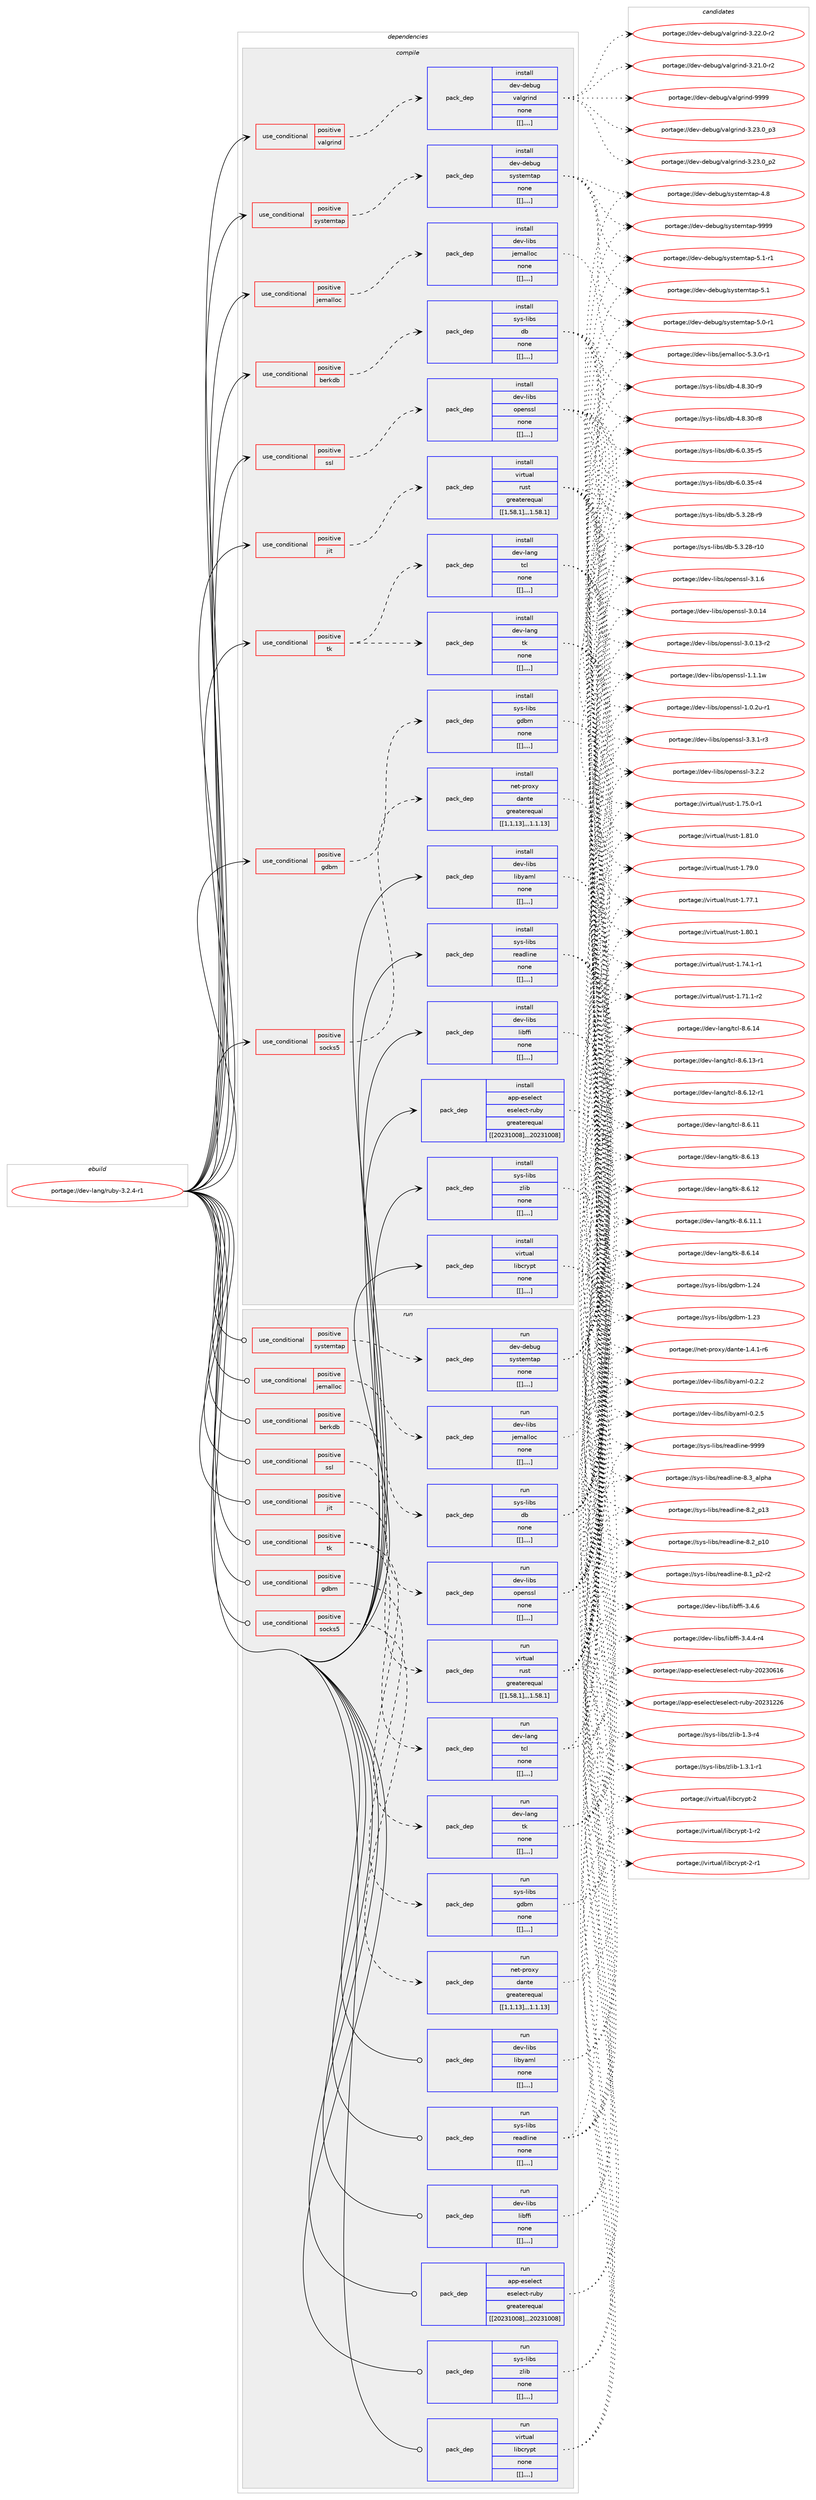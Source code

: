 digraph prolog {

# *************
# Graph options
# *************

newrank=true;
concentrate=true;
compound=true;
graph [rankdir=LR,fontname=Helvetica,fontsize=10,ranksep=1.5];#, ranksep=2.5, nodesep=0.2];
edge  [arrowhead=vee];
node  [fontname=Helvetica,fontsize=10];

# **********
# The ebuild
# **********

subgraph cluster_leftcol {
color=gray;
label=<<i>ebuild</i>>;
id [label="portage://dev-lang/ruby-3.2.4-r1", color=red, width=4, href="../dev-lang/ruby-3.2.4-r1.svg"];
}

# ****************
# The dependencies
# ****************

subgraph cluster_midcol {
color=gray;
label=<<i>dependencies</i>>;
subgraph cluster_compile {
fillcolor="#eeeeee";
style=filled;
label=<<i>compile</i>>;
subgraph cond24783 {
dependency103855 [label=<<TABLE BORDER="0" CELLBORDER="1" CELLSPACING="0" CELLPADDING="4"><TR><TD ROWSPAN="3" CELLPADDING="10">use_conditional</TD></TR><TR><TD>positive</TD></TR><TR><TD>berkdb</TD></TR></TABLE>>, shape=none, color=red];
subgraph pack77988 {
dependency103856 [label=<<TABLE BORDER="0" CELLBORDER="1" CELLSPACING="0" CELLPADDING="4" WIDTH="220"><TR><TD ROWSPAN="6" CELLPADDING="30">pack_dep</TD></TR><TR><TD WIDTH="110">install</TD></TR><TR><TD>sys-libs</TD></TR><TR><TD>db</TD></TR><TR><TD>none</TD></TR><TR><TD>[[],,,,]</TD></TR></TABLE>>, shape=none, color=blue];
}
dependency103855:e -> dependency103856:w [weight=20,style="dashed",arrowhead="vee"];
}
id:e -> dependency103855:w [weight=20,style="solid",arrowhead="vee"];
subgraph cond24784 {
dependency103857 [label=<<TABLE BORDER="0" CELLBORDER="1" CELLSPACING="0" CELLPADDING="4"><TR><TD ROWSPAN="3" CELLPADDING="10">use_conditional</TD></TR><TR><TD>positive</TD></TR><TR><TD>gdbm</TD></TR></TABLE>>, shape=none, color=red];
subgraph pack77989 {
dependency103858 [label=<<TABLE BORDER="0" CELLBORDER="1" CELLSPACING="0" CELLPADDING="4" WIDTH="220"><TR><TD ROWSPAN="6" CELLPADDING="30">pack_dep</TD></TR><TR><TD WIDTH="110">install</TD></TR><TR><TD>sys-libs</TD></TR><TR><TD>gdbm</TD></TR><TR><TD>none</TD></TR><TR><TD>[[],,,,]</TD></TR></TABLE>>, shape=none, color=blue];
}
dependency103857:e -> dependency103858:w [weight=20,style="dashed",arrowhead="vee"];
}
id:e -> dependency103857:w [weight=20,style="solid",arrowhead="vee"];
subgraph cond24785 {
dependency103859 [label=<<TABLE BORDER="0" CELLBORDER="1" CELLSPACING="0" CELLPADDING="4"><TR><TD ROWSPAN="3" CELLPADDING="10">use_conditional</TD></TR><TR><TD>positive</TD></TR><TR><TD>jemalloc</TD></TR></TABLE>>, shape=none, color=red];
subgraph pack77990 {
dependency103860 [label=<<TABLE BORDER="0" CELLBORDER="1" CELLSPACING="0" CELLPADDING="4" WIDTH="220"><TR><TD ROWSPAN="6" CELLPADDING="30">pack_dep</TD></TR><TR><TD WIDTH="110">install</TD></TR><TR><TD>dev-libs</TD></TR><TR><TD>jemalloc</TD></TR><TR><TD>none</TD></TR><TR><TD>[[],,,,]</TD></TR></TABLE>>, shape=none, color=blue];
}
dependency103859:e -> dependency103860:w [weight=20,style="dashed",arrowhead="vee"];
}
id:e -> dependency103859:w [weight=20,style="solid",arrowhead="vee"];
subgraph cond24786 {
dependency103861 [label=<<TABLE BORDER="0" CELLBORDER="1" CELLSPACING="0" CELLPADDING="4"><TR><TD ROWSPAN="3" CELLPADDING="10">use_conditional</TD></TR><TR><TD>positive</TD></TR><TR><TD>jit</TD></TR></TABLE>>, shape=none, color=red];
subgraph pack77991 {
dependency103862 [label=<<TABLE BORDER="0" CELLBORDER="1" CELLSPACING="0" CELLPADDING="4" WIDTH="220"><TR><TD ROWSPAN="6" CELLPADDING="30">pack_dep</TD></TR><TR><TD WIDTH="110">install</TD></TR><TR><TD>virtual</TD></TR><TR><TD>rust</TD></TR><TR><TD>greaterequal</TD></TR><TR><TD>[[1,58,1],,,1.58.1]</TD></TR></TABLE>>, shape=none, color=blue];
}
dependency103861:e -> dependency103862:w [weight=20,style="dashed",arrowhead="vee"];
}
id:e -> dependency103861:w [weight=20,style="solid",arrowhead="vee"];
subgraph cond24787 {
dependency103863 [label=<<TABLE BORDER="0" CELLBORDER="1" CELLSPACING="0" CELLPADDING="4"><TR><TD ROWSPAN="3" CELLPADDING="10">use_conditional</TD></TR><TR><TD>positive</TD></TR><TR><TD>socks5</TD></TR></TABLE>>, shape=none, color=red];
subgraph pack77992 {
dependency103864 [label=<<TABLE BORDER="0" CELLBORDER="1" CELLSPACING="0" CELLPADDING="4" WIDTH="220"><TR><TD ROWSPAN="6" CELLPADDING="30">pack_dep</TD></TR><TR><TD WIDTH="110">install</TD></TR><TR><TD>net-proxy</TD></TR><TR><TD>dante</TD></TR><TR><TD>greaterequal</TD></TR><TR><TD>[[1,1,13],,,1.1.13]</TD></TR></TABLE>>, shape=none, color=blue];
}
dependency103863:e -> dependency103864:w [weight=20,style="dashed",arrowhead="vee"];
}
id:e -> dependency103863:w [weight=20,style="solid",arrowhead="vee"];
subgraph cond24788 {
dependency103865 [label=<<TABLE BORDER="0" CELLBORDER="1" CELLSPACING="0" CELLPADDING="4"><TR><TD ROWSPAN="3" CELLPADDING="10">use_conditional</TD></TR><TR><TD>positive</TD></TR><TR><TD>ssl</TD></TR></TABLE>>, shape=none, color=red];
subgraph pack77993 {
dependency103866 [label=<<TABLE BORDER="0" CELLBORDER="1" CELLSPACING="0" CELLPADDING="4" WIDTH="220"><TR><TD ROWSPAN="6" CELLPADDING="30">pack_dep</TD></TR><TR><TD WIDTH="110">install</TD></TR><TR><TD>dev-libs</TD></TR><TR><TD>openssl</TD></TR><TR><TD>none</TD></TR><TR><TD>[[],,,,]</TD></TR></TABLE>>, shape=none, color=blue];
}
dependency103865:e -> dependency103866:w [weight=20,style="dashed",arrowhead="vee"];
}
id:e -> dependency103865:w [weight=20,style="solid",arrowhead="vee"];
subgraph cond24789 {
dependency103867 [label=<<TABLE BORDER="0" CELLBORDER="1" CELLSPACING="0" CELLPADDING="4"><TR><TD ROWSPAN="3" CELLPADDING="10">use_conditional</TD></TR><TR><TD>positive</TD></TR><TR><TD>systemtap</TD></TR></TABLE>>, shape=none, color=red];
subgraph pack77994 {
dependency103868 [label=<<TABLE BORDER="0" CELLBORDER="1" CELLSPACING="0" CELLPADDING="4" WIDTH="220"><TR><TD ROWSPAN="6" CELLPADDING="30">pack_dep</TD></TR><TR><TD WIDTH="110">install</TD></TR><TR><TD>dev-debug</TD></TR><TR><TD>systemtap</TD></TR><TR><TD>none</TD></TR><TR><TD>[[],,,,]</TD></TR></TABLE>>, shape=none, color=blue];
}
dependency103867:e -> dependency103868:w [weight=20,style="dashed",arrowhead="vee"];
}
id:e -> dependency103867:w [weight=20,style="solid",arrowhead="vee"];
subgraph cond24790 {
dependency103869 [label=<<TABLE BORDER="0" CELLBORDER="1" CELLSPACING="0" CELLPADDING="4"><TR><TD ROWSPAN="3" CELLPADDING="10">use_conditional</TD></TR><TR><TD>positive</TD></TR><TR><TD>tk</TD></TR></TABLE>>, shape=none, color=red];
subgraph pack77995 {
dependency103870 [label=<<TABLE BORDER="0" CELLBORDER="1" CELLSPACING="0" CELLPADDING="4" WIDTH="220"><TR><TD ROWSPAN="6" CELLPADDING="30">pack_dep</TD></TR><TR><TD WIDTH="110">install</TD></TR><TR><TD>dev-lang</TD></TR><TR><TD>tcl</TD></TR><TR><TD>none</TD></TR><TR><TD>[[],,,,]</TD></TR></TABLE>>, shape=none, color=blue];
}
dependency103869:e -> dependency103870:w [weight=20,style="dashed",arrowhead="vee"];
subgraph pack77996 {
dependency103871 [label=<<TABLE BORDER="0" CELLBORDER="1" CELLSPACING="0" CELLPADDING="4" WIDTH="220"><TR><TD ROWSPAN="6" CELLPADDING="30">pack_dep</TD></TR><TR><TD WIDTH="110">install</TD></TR><TR><TD>dev-lang</TD></TR><TR><TD>tk</TD></TR><TR><TD>none</TD></TR><TR><TD>[[],,,,]</TD></TR></TABLE>>, shape=none, color=blue];
}
dependency103869:e -> dependency103871:w [weight=20,style="dashed",arrowhead="vee"];
}
id:e -> dependency103869:w [weight=20,style="solid",arrowhead="vee"];
subgraph cond24791 {
dependency103872 [label=<<TABLE BORDER="0" CELLBORDER="1" CELLSPACING="0" CELLPADDING="4"><TR><TD ROWSPAN="3" CELLPADDING="10">use_conditional</TD></TR><TR><TD>positive</TD></TR><TR><TD>valgrind</TD></TR></TABLE>>, shape=none, color=red];
subgraph pack77997 {
dependency103873 [label=<<TABLE BORDER="0" CELLBORDER="1" CELLSPACING="0" CELLPADDING="4" WIDTH="220"><TR><TD ROWSPAN="6" CELLPADDING="30">pack_dep</TD></TR><TR><TD WIDTH="110">install</TD></TR><TR><TD>dev-debug</TD></TR><TR><TD>valgrind</TD></TR><TR><TD>none</TD></TR><TR><TD>[[],,,,]</TD></TR></TABLE>>, shape=none, color=blue];
}
dependency103872:e -> dependency103873:w [weight=20,style="dashed",arrowhead="vee"];
}
id:e -> dependency103872:w [weight=20,style="solid",arrowhead="vee"];
subgraph pack77998 {
dependency103874 [label=<<TABLE BORDER="0" CELLBORDER="1" CELLSPACING="0" CELLPADDING="4" WIDTH="220"><TR><TD ROWSPAN="6" CELLPADDING="30">pack_dep</TD></TR><TR><TD WIDTH="110">install</TD></TR><TR><TD>app-eselect</TD></TR><TR><TD>eselect-ruby</TD></TR><TR><TD>greaterequal</TD></TR><TR><TD>[[20231008],,,20231008]</TD></TR></TABLE>>, shape=none, color=blue];
}
id:e -> dependency103874:w [weight=20,style="solid",arrowhead="vee"];
subgraph pack77999 {
dependency103875 [label=<<TABLE BORDER="0" CELLBORDER="1" CELLSPACING="0" CELLPADDING="4" WIDTH="220"><TR><TD ROWSPAN="6" CELLPADDING="30">pack_dep</TD></TR><TR><TD WIDTH="110">install</TD></TR><TR><TD>dev-libs</TD></TR><TR><TD>libffi</TD></TR><TR><TD>none</TD></TR><TR><TD>[[],,,,]</TD></TR></TABLE>>, shape=none, color=blue];
}
id:e -> dependency103875:w [weight=20,style="solid",arrowhead="vee"];
subgraph pack78000 {
dependency103876 [label=<<TABLE BORDER="0" CELLBORDER="1" CELLSPACING="0" CELLPADDING="4" WIDTH="220"><TR><TD ROWSPAN="6" CELLPADDING="30">pack_dep</TD></TR><TR><TD WIDTH="110">install</TD></TR><TR><TD>dev-libs</TD></TR><TR><TD>libyaml</TD></TR><TR><TD>none</TD></TR><TR><TD>[[],,,,]</TD></TR></TABLE>>, shape=none, color=blue];
}
id:e -> dependency103876:w [weight=20,style="solid",arrowhead="vee"];
subgraph pack78001 {
dependency103877 [label=<<TABLE BORDER="0" CELLBORDER="1" CELLSPACING="0" CELLPADDING="4" WIDTH="220"><TR><TD ROWSPAN="6" CELLPADDING="30">pack_dep</TD></TR><TR><TD WIDTH="110">install</TD></TR><TR><TD>sys-libs</TD></TR><TR><TD>readline</TD></TR><TR><TD>none</TD></TR><TR><TD>[[],,,,]</TD></TR></TABLE>>, shape=none, color=blue];
}
id:e -> dependency103877:w [weight=20,style="solid",arrowhead="vee"];
subgraph pack78002 {
dependency103878 [label=<<TABLE BORDER="0" CELLBORDER="1" CELLSPACING="0" CELLPADDING="4" WIDTH="220"><TR><TD ROWSPAN="6" CELLPADDING="30">pack_dep</TD></TR><TR><TD WIDTH="110">install</TD></TR><TR><TD>sys-libs</TD></TR><TR><TD>zlib</TD></TR><TR><TD>none</TD></TR><TR><TD>[[],,,,]</TD></TR></TABLE>>, shape=none, color=blue];
}
id:e -> dependency103878:w [weight=20,style="solid",arrowhead="vee"];
subgraph pack78003 {
dependency103879 [label=<<TABLE BORDER="0" CELLBORDER="1" CELLSPACING="0" CELLPADDING="4" WIDTH="220"><TR><TD ROWSPAN="6" CELLPADDING="30">pack_dep</TD></TR><TR><TD WIDTH="110">install</TD></TR><TR><TD>virtual</TD></TR><TR><TD>libcrypt</TD></TR><TR><TD>none</TD></TR><TR><TD>[[],,,,]</TD></TR></TABLE>>, shape=none, color=blue];
}
id:e -> dependency103879:w [weight=20,style="solid",arrowhead="vee"];
}
subgraph cluster_compileandrun {
fillcolor="#eeeeee";
style=filled;
label=<<i>compile and run</i>>;
}
subgraph cluster_run {
fillcolor="#eeeeee";
style=filled;
label=<<i>run</i>>;
subgraph cond24792 {
dependency103880 [label=<<TABLE BORDER="0" CELLBORDER="1" CELLSPACING="0" CELLPADDING="4"><TR><TD ROWSPAN="3" CELLPADDING="10">use_conditional</TD></TR><TR><TD>positive</TD></TR><TR><TD>berkdb</TD></TR></TABLE>>, shape=none, color=red];
subgraph pack78004 {
dependency103881 [label=<<TABLE BORDER="0" CELLBORDER="1" CELLSPACING="0" CELLPADDING="4" WIDTH="220"><TR><TD ROWSPAN="6" CELLPADDING="30">pack_dep</TD></TR><TR><TD WIDTH="110">run</TD></TR><TR><TD>sys-libs</TD></TR><TR><TD>db</TD></TR><TR><TD>none</TD></TR><TR><TD>[[],,,,]</TD></TR></TABLE>>, shape=none, color=blue];
}
dependency103880:e -> dependency103881:w [weight=20,style="dashed",arrowhead="vee"];
}
id:e -> dependency103880:w [weight=20,style="solid",arrowhead="odot"];
subgraph cond24793 {
dependency103882 [label=<<TABLE BORDER="0" CELLBORDER="1" CELLSPACING="0" CELLPADDING="4"><TR><TD ROWSPAN="3" CELLPADDING="10">use_conditional</TD></TR><TR><TD>positive</TD></TR><TR><TD>gdbm</TD></TR></TABLE>>, shape=none, color=red];
subgraph pack78005 {
dependency103883 [label=<<TABLE BORDER="0" CELLBORDER="1" CELLSPACING="0" CELLPADDING="4" WIDTH="220"><TR><TD ROWSPAN="6" CELLPADDING="30">pack_dep</TD></TR><TR><TD WIDTH="110">run</TD></TR><TR><TD>sys-libs</TD></TR><TR><TD>gdbm</TD></TR><TR><TD>none</TD></TR><TR><TD>[[],,,,]</TD></TR></TABLE>>, shape=none, color=blue];
}
dependency103882:e -> dependency103883:w [weight=20,style="dashed",arrowhead="vee"];
}
id:e -> dependency103882:w [weight=20,style="solid",arrowhead="odot"];
subgraph cond24794 {
dependency103884 [label=<<TABLE BORDER="0" CELLBORDER="1" CELLSPACING="0" CELLPADDING="4"><TR><TD ROWSPAN="3" CELLPADDING="10">use_conditional</TD></TR><TR><TD>positive</TD></TR><TR><TD>jemalloc</TD></TR></TABLE>>, shape=none, color=red];
subgraph pack78006 {
dependency103885 [label=<<TABLE BORDER="0" CELLBORDER="1" CELLSPACING="0" CELLPADDING="4" WIDTH="220"><TR><TD ROWSPAN="6" CELLPADDING="30">pack_dep</TD></TR><TR><TD WIDTH="110">run</TD></TR><TR><TD>dev-libs</TD></TR><TR><TD>jemalloc</TD></TR><TR><TD>none</TD></TR><TR><TD>[[],,,,]</TD></TR></TABLE>>, shape=none, color=blue];
}
dependency103884:e -> dependency103885:w [weight=20,style="dashed",arrowhead="vee"];
}
id:e -> dependency103884:w [weight=20,style="solid",arrowhead="odot"];
subgraph cond24795 {
dependency103886 [label=<<TABLE BORDER="0" CELLBORDER="1" CELLSPACING="0" CELLPADDING="4"><TR><TD ROWSPAN="3" CELLPADDING="10">use_conditional</TD></TR><TR><TD>positive</TD></TR><TR><TD>jit</TD></TR></TABLE>>, shape=none, color=red];
subgraph pack78007 {
dependency103887 [label=<<TABLE BORDER="0" CELLBORDER="1" CELLSPACING="0" CELLPADDING="4" WIDTH="220"><TR><TD ROWSPAN="6" CELLPADDING="30">pack_dep</TD></TR><TR><TD WIDTH="110">run</TD></TR><TR><TD>virtual</TD></TR><TR><TD>rust</TD></TR><TR><TD>greaterequal</TD></TR><TR><TD>[[1,58,1],,,1.58.1]</TD></TR></TABLE>>, shape=none, color=blue];
}
dependency103886:e -> dependency103887:w [weight=20,style="dashed",arrowhead="vee"];
}
id:e -> dependency103886:w [weight=20,style="solid",arrowhead="odot"];
subgraph cond24796 {
dependency103888 [label=<<TABLE BORDER="0" CELLBORDER="1" CELLSPACING="0" CELLPADDING="4"><TR><TD ROWSPAN="3" CELLPADDING="10">use_conditional</TD></TR><TR><TD>positive</TD></TR><TR><TD>socks5</TD></TR></TABLE>>, shape=none, color=red];
subgraph pack78008 {
dependency103889 [label=<<TABLE BORDER="0" CELLBORDER="1" CELLSPACING="0" CELLPADDING="4" WIDTH="220"><TR><TD ROWSPAN="6" CELLPADDING="30">pack_dep</TD></TR><TR><TD WIDTH="110">run</TD></TR><TR><TD>net-proxy</TD></TR><TR><TD>dante</TD></TR><TR><TD>greaterequal</TD></TR><TR><TD>[[1,1,13],,,1.1.13]</TD></TR></TABLE>>, shape=none, color=blue];
}
dependency103888:e -> dependency103889:w [weight=20,style="dashed",arrowhead="vee"];
}
id:e -> dependency103888:w [weight=20,style="solid",arrowhead="odot"];
subgraph cond24797 {
dependency103890 [label=<<TABLE BORDER="0" CELLBORDER="1" CELLSPACING="0" CELLPADDING="4"><TR><TD ROWSPAN="3" CELLPADDING="10">use_conditional</TD></TR><TR><TD>positive</TD></TR><TR><TD>ssl</TD></TR></TABLE>>, shape=none, color=red];
subgraph pack78009 {
dependency103891 [label=<<TABLE BORDER="0" CELLBORDER="1" CELLSPACING="0" CELLPADDING="4" WIDTH="220"><TR><TD ROWSPAN="6" CELLPADDING="30">pack_dep</TD></TR><TR><TD WIDTH="110">run</TD></TR><TR><TD>dev-libs</TD></TR><TR><TD>openssl</TD></TR><TR><TD>none</TD></TR><TR><TD>[[],,,,]</TD></TR></TABLE>>, shape=none, color=blue];
}
dependency103890:e -> dependency103891:w [weight=20,style="dashed",arrowhead="vee"];
}
id:e -> dependency103890:w [weight=20,style="solid",arrowhead="odot"];
subgraph cond24798 {
dependency103892 [label=<<TABLE BORDER="0" CELLBORDER="1" CELLSPACING="0" CELLPADDING="4"><TR><TD ROWSPAN="3" CELLPADDING="10">use_conditional</TD></TR><TR><TD>positive</TD></TR><TR><TD>systemtap</TD></TR></TABLE>>, shape=none, color=red];
subgraph pack78010 {
dependency103893 [label=<<TABLE BORDER="0" CELLBORDER="1" CELLSPACING="0" CELLPADDING="4" WIDTH="220"><TR><TD ROWSPAN="6" CELLPADDING="30">pack_dep</TD></TR><TR><TD WIDTH="110">run</TD></TR><TR><TD>dev-debug</TD></TR><TR><TD>systemtap</TD></TR><TR><TD>none</TD></TR><TR><TD>[[],,,,]</TD></TR></TABLE>>, shape=none, color=blue];
}
dependency103892:e -> dependency103893:w [weight=20,style="dashed",arrowhead="vee"];
}
id:e -> dependency103892:w [weight=20,style="solid",arrowhead="odot"];
subgraph cond24799 {
dependency103894 [label=<<TABLE BORDER="0" CELLBORDER="1" CELLSPACING="0" CELLPADDING="4"><TR><TD ROWSPAN="3" CELLPADDING="10">use_conditional</TD></TR><TR><TD>positive</TD></TR><TR><TD>tk</TD></TR></TABLE>>, shape=none, color=red];
subgraph pack78011 {
dependency103895 [label=<<TABLE BORDER="0" CELLBORDER="1" CELLSPACING="0" CELLPADDING="4" WIDTH="220"><TR><TD ROWSPAN="6" CELLPADDING="30">pack_dep</TD></TR><TR><TD WIDTH="110">run</TD></TR><TR><TD>dev-lang</TD></TR><TR><TD>tcl</TD></TR><TR><TD>none</TD></TR><TR><TD>[[],,,,]</TD></TR></TABLE>>, shape=none, color=blue];
}
dependency103894:e -> dependency103895:w [weight=20,style="dashed",arrowhead="vee"];
subgraph pack78012 {
dependency103896 [label=<<TABLE BORDER="0" CELLBORDER="1" CELLSPACING="0" CELLPADDING="4" WIDTH="220"><TR><TD ROWSPAN="6" CELLPADDING="30">pack_dep</TD></TR><TR><TD WIDTH="110">run</TD></TR><TR><TD>dev-lang</TD></TR><TR><TD>tk</TD></TR><TR><TD>none</TD></TR><TR><TD>[[],,,,]</TD></TR></TABLE>>, shape=none, color=blue];
}
dependency103894:e -> dependency103896:w [weight=20,style="dashed",arrowhead="vee"];
}
id:e -> dependency103894:w [weight=20,style="solid",arrowhead="odot"];
subgraph pack78013 {
dependency103897 [label=<<TABLE BORDER="0" CELLBORDER="1" CELLSPACING="0" CELLPADDING="4" WIDTH="220"><TR><TD ROWSPAN="6" CELLPADDING="30">pack_dep</TD></TR><TR><TD WIDTH="110">run</TD></TR><TR><TD>app-eselect</TD></TR><TR><TD>eselect-ruby</TD></TR><TR><TD>greaterequal</TD></TR><TR><TD>[[20231008],,,20231008]</TD></TR></TABLE>>, shape=none, color=blue];
}
id:e -> dependency103897:w [weight=20,style="solid",arrowhead="odot"];
subgraph pack78014 {
dependency103898 [label=<<TABLE BORDER="0" CELLBORDER="1" CELLSPACING="0" CELLPADDING="4" WIDTH="220"><TR><TD ROWSPAN="6" CELLPADDING="30">pack_dep</TD></TR><TR><TD WIDTH="110">run</TD></TR><TR><TD>dev-libs</TD></TR><TR><TD>libffi</TD></TR><TR><TD>none</TD></TR><TR><TD>[[],,,,]</TD></TR></TABLE>>, shape=none, color=blue];
}
id:e -> dependency103898:w [weight=20,style="solid",arrowhead="odot"];
subgraph pack78015 {
dependency103899 [label=<<TABLE BORDER="0" CELLBORDER="1" CELLSPACING="0" CELLPADDING="4" WIDTH="220"><TR><TD ROWSPAN="6" CELLPADDING="30">pack_dep</TD></TR><TR><TD WIDTH="110">run</TD></TR><TR><TD>dev-libs</TD></TR><TR><TD>libyaml</TD></TR><TR><TD>none</TD></TR><TR><TD>[[],,,,]</TD></TR></TABLE>>, shape=none, color=blue];
}
id:e -> dependency103899:w [weight=20,style="solid",arrowhead="odot"];
subgraph pack78016 {
dependency103900 [label=<<TABLE BORDER="0" CELLBORDER="1" CELLSPACING="0" CELLPADDING="4" WIDTH="220"><TR><TD ROWSPAN="6" CELLPADDING="30">pack_dep</TD></TR><TR><TD WIDTH="110">run</TD></TR><TR><TD>sys-libs</TD></TR><TR><TD>readline</TD></TR><TR><TD>none</TD></TR><TR><TD>[[],,,,]</TD></TR></TABLE>>, shape=none, color=blue];
}
id:e -> dependency103900:w [weight=20,style="solid",arrowhead="odot"];
subgraph pack78017 {
dependency103901 [label=<<TABLE BORDER="0" CELLBORDER="1" CELLSPACING="0" CELLPADDING="4" WIDTH="220"><TR><TD ROWSPAN="6" CELLPADDING="30">pack_dep</TD></TR><TR><TD WIDTH="110">run</TD></TR><TR><TD>sys-libs</TD></TR><TR><TD>zlib</TD></TR><TR><TD>none</TD></TR><TR><TD>[[],,,,]</TD></TR></TABLE>>, shape=none, color=blue];
}
id:e -> dependency103901:w [weight=20,style="solid",arrowhead="odot"];
subgraph pack78018 {
dependency103902 [label=<<TABLE BORDER="0" CELLBORDER="1" CELLSPACING="0" CELLPADDING="4" WIDTH="220"><TR><TD ROWSPAN="6" CELLPADDING="30">pack_dep</TD></TR><TR><TD WIDTH="110">run</TD></TR><TR><TD>virtual</TD></TR><TR><TD>libcrypt</TD></TR><TR><TD>none</TD></TR><TR><TD>[[],,,,]</TD></TR></TABLE>>, shape=none, color=blue];
}
id:e -> dependency103902:w [weight=20,style="solid",arrowhead="odot"];
}
}

# **************
# The candidates
# **************

subgraph cluster_choices {
rank=same;
color=gray;
label=<<i>candidates</i>>;

subgraph choice77988 {
color=black;
nodesep=1;
choice11512111545108105981154710098455446484651534511453 [label="portage://sys-libs/db-6.0.35-r5", color=red, width=4,href="../sys-libs/db-6.0.35-r5.svg"];
choice11512111545108105981154710098455446484651534511452 [label="portage://sys-libs/db-6.0.35-r4", color=red, width=4,href="../sys-libs/db-6.0.35-r4.svg"];
choice11512111545108105981154710098455346514650564511457 [label="portage://sys-libs/db-5.3.28-r9", color=red, width=4,href="../sys-libs/db-5.3.28-r9.svg"];
choice1151211154510810598115471009845534651465056451144948 [label="portage://sys-libs/db-5.3.28-r10", color=red, width=4,href="../sys-libs/db-5.3.28-r10.svg"];
choice11512111545108105981154710098455246564651484511457 [label="portage://sys-libs/db-4.8.30-r9", color=red, width=4,href="../sys-libs/db-4.8.30-r9.svg"];
choice11512111545108105981154710098455246564651484511456 [label="portage://sys-libs/db-4.8.30-r8", color=red, width=4,href="../sys-libs/db-4.8.30-r8.svg"];
dependency103856:e -> choice11512111545108105981154710098455446484651534511453:w [style=dotted,weight="100"];
dependency103856:e -> choice11512111545108105981154710098455446484651534511452:w [style=dotted,weight="100"];
dependency103856:e -> choice11512111545108105981154710098455346514650564511457:w [style=dotted,weight="100"];
dependency103856:e -> choice1151211154510810598115471009845534651465056451144948:w [style=dotted,weight="100"];
dependency103856:e -> choice11512111545108105981154710098455246564651484511457:w [style=dotted,weight="100"];
dependency103856:e -> choice11512111545108105981154710098455246564651484511456:w [style=dotted,weight="100"];
}
subgraph choice77989 {
color=black;
nodesep=1;
choice115121115451081059811547103100981094549465052 [label="portage://sys-libs/gdbm-1.24", color=red, width=4,href="../sys-libs/gdbm-1.24.svg"];
choice115121115451081059811547103100981094549465051 [label="portage://sys-libs/gdbm-1.23", color=red, width=4,href="../sys-libs/gdbm-1.23.svg"];
dependency103858:e -> choice115121115451081059811547103100981094549465052:w [style=dotted,weight="100"];
dependency103858:e -> choice115121115451081059811547103100981094549465051:w [style=dotted,weight="100"];
}
subgraph choice77990 {
color=black;
nodesep=1;
choice10010111845108105981154710610110997108108111994553465146484511449 [label="portage://dev-libs/jemalloc-5.3.0-r1", color=red, width=4,href="../dev-libs/jemalloc-5.3.0-r1.svg"];
dependency103860:e -> choice10010111845108105981154710610110997108108111994553465146484511449:w [style=dotted,weight="100"];
}
subgraph choice77991 {
color=black;
nodesep=1;
choice118105114116117971084711411711511645494656494648 [label="portage://virtual/rust-1.81.0", color=red, width=4,href="../virtual/rust-1.81.0.svg"];
choice118105114116117971084711411711511645494656484649 [label="portage://virtual/rust-1.80.1", color=red, width=4,href="../virtual/rust-1.80.1.svg"];
choice118105114116117971084711411711511645494655574648 [label="portage://virtual/rust-1.79.0", color=red, width=4,href="../virtual/rust-1.79.0.svg"];
choice118105114116117971084711411711511645494655554649 [label="portage://virtual/rust-1.77.1", color=red, width=4,href="../virtual/rust-1.77.1.svg"];
choice1181051141161179710847114117115116454946555346484511449 [label="portage://virtual/rust-1.75.0-r1", color=red, width=4,href="../virtual/rust-1.75.0-r1.svg"];
choice1181051141161179710847114117115116454946555246494511449 [label="portage://virtual/rust-1.74.1-r1", color=red, width=4,href="../virtual/rust-1.74.1-r1.svg"];
choice1181051141161179710847114117115116454946554946494511450 [label="portage://virtual/rust-1.71.1-r2", color=red, width=4,href="../virtual/rust-1.71.1-r2.svg"];
dependency103862:e -> choice118105114116117971084711411711511645494656494648:w [style=dotted,weight="100"];
dependency103862:e -> choice118105114116117971084711411711511645494656484649:w [style=dotted,weight="100"];
dependency103862:e -> choice118105114116117971084711411711511645494655574648:w [style=dotted,weight="100"];
dependency103862:e -> choice118105114116117971084711411711511645494655554649:w [style=dotted,weight="100"];
dependency103862:e -> choice1181051141161179710847114117115116454946555346484511449:w [style=dotted,weight="100"];
dependency103862:e -> choice1181051141161179710847114117115116454946555246494511449:w [style=dotted,weight="100"];
dependency103862:e -> choice1181051141161179710847114117115116454946554946494511450:w [style=dotted,weight="100"];
}
subgraph choice77992 {
color=black;
nodesep=1;
choice1101011164511211411112012147100971101161014549465246494511454 [label="portage://net-proxy/dante-1.4.1-r6", color=red, width=4,href="../net-proxy/dante-1.4.1-r6.svg"];
dependency103864:e -> choice1101011164511211411112012147100971101161014549465246494511454:w [style=dotted,weight="100"];
}
subgraph choice77993 {
color=black;
nodesep=1;
choice1001011184510810598115471111121011101151151084551465146494511451 [label="portage://dev-libs/openssl-3.3.1-r3", color=red, width=4,href="../dev-libs/openssl-3.3.1-r3.svg"];
choice100101118451081059811547111112101110115115108455146504650 [label="portage://dev-libs/openssl-3.2.2", color=red, width=4,href="../dev-libs/openssl-3.2.2.svg"];
choice100101118451081059811547111112101110115115108455146494654 [label="portage://dev-libs/openssl-3.1.6", color=red, width=4,href="../dev-libs/openssl-3.1.6.svg"];
choice10010111845108105981154711111210111011511510845514648464952 [label="portage://dev-libs/openssl-3.0.14", color=red, width=4,href="../dev-libs/openssl-3.0.14.svg"];
choice100101118451081059811547111112101110115115108455146484649514511450 [label="portage://dev-libs/openssl-3.0.13-r2", color=red, width=4,href="../dev-libs/openssl-3.0.13-r2.svg"];
choice100101118451081059811547111112101110115115108454946494649119 [label="portage://dev-libs/openssl-1.1.1w", color=red, width=4,href="../dev-libs/openssl-1.1.1w.svg"];
choice1001011184510810598115471111121011101151151084549464846501174511449 [label="portage://dev-libs/openssl-1.0.2u-r1", color=red, width=4,href="../dev-libs/openssl-1.0.2u-r1.svg"];
dependency103866:e -> choice1001011184510810598115471111121011101151151084551465146494511451:w [style=dotted,weight="100"];
dependency103866:e -> choice100101118451081059811547111112101110115115108455146504650:w [style=dotted,weight="100"];
dependency103866:e -> choice100101118451081059811547111112101110115115108455146494654:w [style=dotted,weight="100"];
dependency103866:e -> choice10010111845108105981154711111210111011511510845514648464952:w [style=dotted,weight="100"];
dependency103866:e -> choice100101118451081059811547111112101110115115108455146484649514511450:w [style=dotted,weight="100"];
dependency103866:e -> choice100101118451081059811547111112101110115115108454946494649119:w [style=dotted,weight="100"];
dependency103866:e -> choice1001011184510810598115471111121011101151151084549464846501174511449:w [style=dotted,weight="100"];
}
subgraph choice77994 {
color=black;
nodesep=1;
choice100101118451001019811710347115121115116101109116971124557575757 [label="portage://dev-debug/systemtap-9999", color=red, width=4,href="../dev-debug/systemtap-9999.svg"];
choice10010111845100101981171034711512111511610110911697112455346494511449 [label="portage://dev-debug/systemtap-5.1-r1", color=red, width=4,href="../dev-debug/systemtap-5.1-r1.svg"];
choice1001011184510010198117103471151211151161011091169711245534649 [label="portage://dev-debug/systemtap-5.1", color=red, width=4,href="../dev-debug/systemtap-5.1.svg"];
choice10010111845100101981171034711512111511610110911697112455346484511449 [label="portage://dev-debug/systemtap-5.0-r1", color=red, width=4,href="../dev-debug/systemtap-5.0-r1.svg"];
choice1001011184510010198117103471151211151161011091169711245524656 [label="portage://dev-debug/systemtap-4.8", color=red, width=4,href="../dev-debug/systemtap-4.8.svg"];
dependency103868:e -> choice100101118451001019811710347115121115116101109116971124557575757:w [style=dotted,weight="100"];
dependency103868:e -> choice10010111845100101981171034711512111511610110911697112455346494511449:w [style=dotted,weight="100"];
dependency103868:e -> choice1001011184510010198117103471151211151161011091169711245534649:w [style=dotted,weight="100"];
dependency103868:e -> choice10010111845100101981171034711512111511610110911697112455346484511449:w [style=dotted,weight="100"];
dependency103868:e -> choice1001011184510010198117103471151211151161011091169711245524656:w [style=dotted,weight="100"];
}
subgraph choice77995 {
color=black;
nodesep=1;
choice1001011184510897110103471169910845564654464952 [label="portage://dev-lang/tcl-8.6.14", color=red, width=4,href="../dev-lang/tcl-8.6.14.svg"];
choice10010111845108971101034711699108455646544649514511449 [label="portage://dev-lang/tcl-8.6.13-r1", color=red, width=4,href="../dev-lang/tcl-8.6.13-r1.svg"];
choice10010111845108971101034711699108455646544649504511449 [label="portage://dev-lang/tcl-8.6.12-r1", color=red, width=4,href="../dev-lang/tcl-8.6.12-r1.svg"];
choice1001011184510897110103471169910845564654464949 [label="portage://dev-lang/tcl-8.6.11", color=red, width=4,href="../dev-lang/tcl-8.6.11.svg"];
dependency103870:e -> choice1001011184510897110103471169910845564654464952:w [style=dotted,weight="100"];
dependency103870:e -> choice10010111845108971101034711699108455646544649514511449:w [style=dotted,weight="100"];
dependency103870:e -> choice10010111845108971101034711699108455646544649504511449:w [style=dotted,weight="100"];
dependency103870:e -> choice1001011184510897110103471169910845564654464949:w [style=dotted,weight="100"];
}
subgraph choice77996 {
color=black;
nodesep=1;
choice10010111845108971101034711610745564654464952 [label="portage://dev-lang/tk-8.6.14", color=red, width=4,href="../dev-lang/tk-8.6.14.svg"];
choice10010111845108971101034711610745564654464951 [label="portage://dev-lang/tk-8.6.13", color=red, width=4,href="../dev-lang/tk-8.6.13.svg"];
choice10010111845108971101034711610745564654464950 [label="portage://dev-lang/tk-8.6.12", color=red, width=4,href="../dev-lang/tk-8.6.12.svg"];
choice100101118451089711010347116107455646544649494649 [label="portage://dev-lang/tk-8.6.11.1", color=red, width=4,href="../dev-lang/tk-8.6.11.1.svg"];
dependency103871:e -> choice10010111845108971101034711610745564654464952:w [style=dotted,weight="100"];
dependency103871:e -> choice10010111845108971101034711610745564654464951:w [style=dotted,weight="100"];
dependency103871:e -> choice10010111845108971101034711610745564654464950:w [style=dotted,weight="100"];
dependency103871:e -> choice100101118451089711010347116107455646544649494649:w [style=dotted,weight="100"];
}
subgraph choice77997 {
color=black;
nodesep=1;
choice100101118451001019811710347118971081031141051101004557575757 [label="portage://dev-debug/valgrind-9999", color=red, width=4,href="../dev-debug/valgrind-9999.svg"];
choice10010111845100101981171034711897108103114105110100455146505146489511251 [label="portage://dev-debug/valgrind-3.23.0_p3", color=red, width=4,href="../dev-debug/valgrind-3.23.0_p3.svg"];
choice10010111845100101981171034711897108103114105110100455146505146489511250 [label="portage://dev-debug/valgrind-3.23.0_p2", color=red, width=4,href="../dev-debug/valgrind-3.23.0_p2.svg"];
choice10010111845100101981171034711897108103114105110100455146505046484511450 [label="portage://dev-debug/valgrind-3.22.0-r2", color=red, width=4,href="../dev-debug/valgrind-3.22.0-r2.svg"];
choice10010111845100101981171034711897108103114105110100455146504946484511450 [label="portage://dev-debug/valgrind-3.21.0-r2", color=red, width=4,href="../dev-debug/valgrind-3.21.0-r2.svg"];
dependency103873:e -> choice100101118451001019811710347118971081031141051101004557575757:w [style=dotted,weight="100"];
dependency103873:e -> choice10010111845100101981171034711897108103114105110100455146505146489511251:w [style=dotted,weight="100"];
dependency103873:e -> choice10010111845100101981171034711897108103114105110100455146505146489511250:w [style=dotted,weight="100"];
dependency103873:e -> choice10010111845100101981171034711897108103114105110100455146505046484511450:w [style=dotted,weight="100"];
dependency103873:e -> choice10010111845100101981171034711897108103114105110100455146504946484511450:w [style=dotted,weight="100"];
}
subgraph choice77998 {
color=black;
nodesep=1;
choice97112112451011151011081019911647101115101108101991164511411798121455048505149505054 [label="portage://app-eselect/eselect-ruby-20231226", color=red, width=4,href="../app-eselect/eselect-ruby-20231226.svg"];
choice97112112451011151011081019911647101115101108101991164511411798121455048505148544954 [label="portage://app-eselect/eselect-ruby-20230616", color=red, width=4,href="../app-eselect/eselect-ruby-20230616.svg"];
dependency103874:e -> choice97112112451011151011081019911647101115101108101991164511411798121455048505149505054:w [style=dotted,weight="100"];
dependency103874:e -> choice97112112451011151011081019911647101115101108101991164511411798121455048505148544954:w [style=dotted,weight="100"];
}
subgraph choice77999 {
color=black;
nodesep=1;
choice10010111845108105981154710810598102102105455146524654 [label="portage://dev-libs/libffi-3.4.6", color=red, width=4,href="../dev-libs/libffi-3.4.6.svg"];
choice100101118451081059811547108105981021021054551465246524511452 [label="portage://dev-libs/libffi-3.4.4-r4", color=red, width=4,href="../dev-libs/libffi-3.4.4-r4.svg"];
dependency103875:e -> choice10010111845108105981154710810598102102105455146524654:w [style=dotted,weight="100"];
dependency103875:e -> choice100101118451081059811547108105981021021054551465246524511452:w [style=dotted,weight="100"];
}
subgraph choice78000 {
color=black;
nodesep=1;
choice1001011184510810598115471081059812197109108454846504653 [label="portage://dev-libs/libyaml-0.2.5", color=red, width=4,href="../dev-libs/libyaml-0.2.5.svg"];
choice1001011184510810598115471081059812197109108454846504650 [label="portage://dev-libs/libyaml-0.2.2", color=red, width=4,href="../dev-libs/libyaml-0.2.2.svg"];
dependency103876:e -> choice1001011184510810598115471081059812197109108454846504653:w [style=dotted,weight="100"];
dependency103876:e -> choice1001011184510810598115471081059812197109108454846504650:w [style=dotted,weight="100"];
}
subgraph choice78001 {
color=black;
nodesep=1;
choice115121115451081059811547114101971001081051101014557575757 [label="portage://sys-libs/readline-9999", color=red, width=4,href="../sys-libs/readline-9999.svg"];
choice1151211154510810598115471141019710010810511010145564651959710811210497 [label="portage://sys-libs/readline-8.3_alpha", color=red, width=4,href="../sys-libs/readline-8.3_alpha.svg"];
choice1151211154510810598115471141019710010810511010145564650951124951 [label="portage://sys-libs/readline-8.2_p13", color=red, width=4,href="../sys-libs/readline-8.2_p13.svg"];
choice1151211154510810598115471141019710010810511010145564650951124948 [label="portage://sys-libs/readline-8.2_p10", color=red, width=4,href="../sys-libs/readline-8.2_p10.svg"];
choice115121115451081059811547114101971001081051101014556464995112504511450 [label="portage://sys-libs/readline-8.1_p2-r2", color=red, width=4,href="../sys-libs/readline-8.1_p2-r2.svg"];
dependency103877:e -> choice115121115451081059811547114101971001081051101014557575757:w [style=dotted,weight="100"];
dependency103877:e -> choice1151211154510810598115471141019710010810511010145564651959710811210497:w [style=dotted,weight="100"];
dependency103877:e -> choice1151211154510810598115471141019710010810511010145564650951124951:w [style=dotted,weight="100"];
dependency103877:e -> choice1151211154510810598115471141019710010810511010145564650951124948:w [style=dotted,weight="100"];
dependency103877:e -> choice115121115451081059811547114101971001081051101014556464995112504511450:w [style=dotted,weight="100"];
}
subgraph choice78002 {
color=black;
nodesep=1;
choice115121115451081059811547122108105984549465146494511449 [label="portage://sys-libs/zlib-1.3.1-r1", color=red, width=4,href="../sys-libs/zlib-1.3.1-r1.svg"];
choice11512111545108105981154712210810598454946514511452 [label="portage://sys-libs/zlib-1.3-r4", color=red, width=4,href="../sys-libs/zlib-1.3-r4.svg"];
dependency103878:e -> choice115121115451081059811547122108105984549465146494511449:w [style=dotted,weight="100"];
dependency103878:e -> choice11512111545108105981154712210810598454946514511452:w [style=dotted,weight="100"];
}
subgraph choice78003 {
color=black;
nodesep=1;
choice1181051141161179710847108105989911412111211645504511449 [label="portage://virtual/libcrypt-2-r1", color=red, width=4,href="../virtual/libcrypt-2-r1.svg"];
choice118105114116117971084710810598991141211121164550 [label="portage://virtual/libcrypt-2", color=red, width=4,href="../virtual/libcrypt-2.svg"];
choice1181051141161179710847108105989911412111211645494511450 [label="portage://virtual/libcrypt-1-r2", color=red, width=4,href="../virtual/libcrypt-1-r2.svg"];
dependency103879:e -> choice1181051141161179710847108105989911412111211645504511449:w [style=dotted,weight="100"];
dependency103879:e -> choice118105114116117971084710810598991141211121164550:w [style=dotted,weight="100"];
dependency103879:e -> choice1181051141161179710847108105989911412111211645494511450:w [style=dotted,weight="100"];
}
subgraph choice78004 {
color=black;
nodesep=1;
choice11512111545108105981154710098455446484651534511453 [label="portage://sys-libs/db-6.0.35-r5", color=red, width=4,href="../sys-libs/db-6.0.35-r5.svg"];
choice11512111545108105981154710098455446484651534511452 [label="portage://sys-libs/db-6.0.35-r4", color=red, width=4,href="../sys-libs/db-6.0.35-r4.svg"];
choice11512111545108105981154710098455346514650564511457 [label="portage://sys-libs/db-5.3.28-r9", color=red, width=4,href="../sys-libs/db-5.3.28-r9.svg"];
choice1151211154510810598115471009845534651465056451144948 [label="portage://sys-libs/db-5.3.28-r10", color=red, width=4,href="../sys-libs/db-5.3.28-r10.svg"];
choice11512111545108105981154710098455246564651484511457 [label="portage://sys-libs/db-4.8.30-r9", color=red, width=4,href="../sys-libs/db-4.8.30-r9.svg"];
choice11512111545108105981154710098455246564651484511456 [label="portage://sys-libs/db-4.8.30-r8", color=red, width=4,href="../sys-libs/db-4.8.30-r8.svg"];
dependency103881:e -> choice11512111545108105981154710098455446484651534511453:w [style=dotted,weight="100"];
dependency103881:e -> choice11512111545108105981154710098455446484651534511452:w [style=dotted,weight="100"];
dependency103881:e -> choice11512111545108105981154710098455346514650564511457:w [style=dotted,weight="100"];
dependency103881:e -> choice1151211154510810598115471009845534651465056451144948:w [style=dotted,weight="100"];
dependency103881:e -> choice11512111545108105981154710098455246564651484511457:w [style=dotted,weight="100"];
dependency103881:e -> choice11512111545108105981154710098455246564651484511456:w [style=dotted,weight="100"];
}
subgraph choice78005 {
color=black;
nodesep=1;
choice115121115451081059811547103100981094549465052 [label="portage://sys-libs/gdbm-1.24", color=red, width=4,href="../sys-libs/gdbm-1.24.svg"];
choice115121115451081059811547103100981094549465051 [label="portage://sys-libs/gdbm-1.23", color=red, width=4,href="../sys-libs/gdbm-1.23.svg"];
dependency103883:e -> choice115121115451081059811547103100981094549465052:w [style=dotted,weight="100"];
dependency103883:e -> choice115121115451081059811547103100981094549465051:w [style=dotted,weight="100"];
}
subgraph choice78006 {
color=black;
nodesep=1;
choice10010111845108105981154710610110997108108111994553465146484511449 [label="portage://dev-libs/jemalloc-5.3.0-r1", color=red, width=4,href="../dev-libs/jemalloc-5.3.0-r1.svg"];
dependency103885:e -> choice10010111845108105981154710610110997108108111994553465146484511449:w [style=dotted,weight="100"];
}
subgraph choice78007 {
color=black;
nodesep=1;
choice118105114116117971084711411711511645494656494648 [label="portage://virtual/rust-1.81.0", color=red, width=4,href="../virtual/rust-1.81.0.svg"];
choice118105114116117971084711411711511645494656484649 [label="portage://virtual/rust-1.80.1", color=red, width=4,href="../virtual/rust-1.80.1.svg"];
choice118105114116117971084711411711511645494655574648 [label="portage://virtual/rust-1.79.0", color=red, width=4,href="../virtual/rust-1.79.0.svg"];
choice118105114116117971084711411711511645494655554649 [label="portage://virtual/rust-1.77.1", color=red, width=4,href="../virtual/rust-1.77.1.svg"];
choice1181051141161179710847114117115116454946555346484511449 [label="portage://virtual/rust-1.75.0-r1", color=red, width=4,href="../virtual/rust-1.75.0-r1.svg"];
choice1181051141161179710847114117115116454946555246494511449 [label="portage://virtual/rust-1.74.1-r1", color=red, width=4,href="../virtual/rust-1.74.1-r1.svg"];
choice1181051141161179710847114117115116454946554946494511450 [label="portage://virtual/rust-1.71.1-r2", color=red, width=4,href="../virtual/rust-1.71.1-r2.svg"];
dependency103887:e -> choice118105114116117971084711411711511645494656494648:w [style=dotted,weight="100"];
dependency103887:e -> choice118105114116117971084711411711511645494656484649:w [style=dotted,weight="100"];
dependency103887:e -> choice118105114116117971084711411711511645494655574648:w [style=dotted,weight="100"];
dependency103887:e -> choice118105114116117971084711411711511645494655554649:w [style=dotted,weight="100"];
dependency103887:e -> choice1181051141161179710847114117115116454946555346484511449:w [style=dotted,weight="100"];
dependency103887:e -> choice1181051141161179710847114117115116454946555246494511449:w [style=dotted,weight="100"];
dependency103887:e -> choice1181051141161179710847114117115116454946554946494511450:w [style=dotted,weight="100"];
}
subgraph choice78008 {
color=black;
nodesep=1;
choice1101011164511211411112012147100971101161014549465246494511454 [label="portage://net-proxy/dante-1.4.1-r6", color=red, width=4,href="../net-proxy/dante-1.4.1-r6.svg"];
dependency103889:e -> choice1101011164511211411112012147100971101161014549465246494511454:w [style=dotted,weight="100"];
}
subgraph choice78009 {
color=black;
nodesep=1;
choice1001011184510810598115471111121011101151151084551465146494511451 [label="portage://dev-libs/openssl-3.3.1-r3", color=red, width=4,href="../dev-libs/openssl-3.3.1-r3.svg"];
choice100101118451081059811547111112101110115115108455146504650 [label="portage://dev-libs/openssl-3.2.2", color=red, width=4,href="../dev-libs/openssl-3.2.2.svg"];
choice100101118451081059811547111112101110115115108455146494654 [label="portage://dev-libs/openssl-3.1.6", color=red, width=4,href="../dev-libs/openssl-3.1.6.svg"];
choice10010111845108105981154711111210111011511510845514648464952 [label="portage://dev-libs/openssl-3.0.14", color=red, width=4,href="../dev-libs/openssl-3.0.14.svg"];
choice100101118451081059811547111112101110115115108455146484649514511450 [label="portage://dev-libs/openssl-3.0.13-r2", color=red, width=4,href="../dev-libs/openssl-3.0.13-r2.svg"];
choice100101118451081059811547111112101110115115108454946494649119 [label="portage://dev-libs/openssl-1.1.1w", color=red, width=4,href="../dev-libs/openssl-1.1.1w.svg"];
choice1001011184510810598115471111121011101151151084549464846501174511449 [label="portage://dev-libs/openssl-1.0.2u-r1", color=red, width=4,href="../dev-libs/openssl-1.0.2u-r1.svg"];
dependency103891:e -> choice1001011184510810598115471111121011101151151084551465146494511451:w [style=dotted,weight="100"];
dependency103891:e -> choice100101118451081059811547111112101110115115108455146504650:w [style=dotted,weight="100"];
dependency103891:e -> choice100101118451081059811547111112101110115115108455146494654:w [style=dotted,weight="100"];
dependency103891:e -> choice10010111845108105981154711111210111011511510845514648464952:w [style=dotted,weight="100"];
dependency103891:e -> choice100101118451081059811547111112101110115115108455146484649514511450:w [style=dotted,weight="100"];
dependency103891:e -> choice100101118451081059811547111112101110115115108454946494649119:w [style=dotted,weight="100"];
dependency103891:e -> choice1001011184510810598115471111121011101151151084549464846501174511449:w [style=dotted,weight="100"];
}
subgraph choice78010 {
color=black;
nodesep=1;
choice100101118451001019811710347115121115116101109116971124557575757 [label="portage://dev-debug/systemtap-9999", color=red, width=4,href="../dev-debug/systemtap-9999.svg"];
choice10010111845100101981171034711512111511610110911697112455346494511449 [label="portage://dev-debug/systemtap-5.1-r1", color=red, width=4,href="../dev-debug/systemtap-5.1-r1.svg"];
choice1001011184510010198117103471151211151161011091169711245534649 [label="portage://dev-debug/systemtap-5.1", color=red, width=4,href="../dev-debug/systemtap-5.1.svg"];
choice10010111845100101981171034711512111511610110911697112455346484511449 [label="portage://dev-debug/systemtap-5.0-r1", color=red, width=4,href="../dev-debug/systemtap-5.0-r1.svg"];
choice1001011184510010198117103471151211151161011091169711245524656 [label="portage://dev-debug/systemtap-4.8", color=red, width=4,href="../dev-debug/systemtap-4.8.svg"];
dependency103893:e -> choice100101118451001019811710347115121115116101109116971124557575757:w [style=dotted,weight="100"];
dependency103893:e -> choice10010111845100101981171034711512111511610110911697112455346494511449:w [style=dotted,weight="100"];
dependency103893:e -> choice1001011184510010198117103471151211151161011091169711245534649:w [style=dotted,weight="100"];
dependency103893:e -> choice10010111845100101981171034711512111511610110911697112455346484511449:w [style=dotted,weight="100"];
dependency103893:e -> choice1001011184510010198117103471151211151161011091169711245524656:w [style=dotted,weight="100"];
}
subgraph choice78011 {
color=black;
nodesep=1;
choice1001011184510897110103471169910845564654464952 [label="portage://dev-lang/tcl-8.6.14", color=red, width=4,href="../dev-lang/tcl-8.6.14.svg"];
choice10010111845108971101034711699108455646544649514511449 [label="portage://dev-lang/tcl-8.6.13-r1", color=red, width=4,href="../dev-lang/tcl-8.6.13-r1.svg"];
choice10010111845108971101034711699108455646544649504511449 [label="portage://dev-lang/tcl-8.6.12-r1", color=red, width=4,href="../dev-lang/tcl-8.6.12-r1.svg"];
choice1001011184510897110103471169910845564654464949 [label="portage://dev-lang/tcl-8.6.11", color=red, width=4,href="../dev-lang/tcl-8.6.11.svg"];
dependency103895:e -> choice1001011184510897110103471169910845564654464952:w [style=dotted,weight="100"];
dependency103895:e -> choice10010111845108971101034711699108455646544649514511449:w [style=dotted,weight="100"];
dependency103895:e -> choice10010111845108971101034711699108455646544649504511449:w [style=dotted,weight="100"];
dependency103895:e -> choice1001011184510897110103471169910845564654464949:w [style=dotted,weight="100"];
}
subgraph choice78012 {
color=black;
nodesep=1;
choice10010111845108971101034711610745564654464952 [label="portage://dev-lang/tk-8.6.14", color=red, width=4,href="../dev-lang/tk-8.6.14.svg"];
choice10010111845108971101034711610745564654464951 [label="portage://dev-lang/tk-8.6.13", color=red, width=4,href="../dev-lang/tk-8.6.13.svg"];
choice10010111845108971101034711610745564654464950 [label="portage://dev-lang/tk-8.6.12", color=red, width=4,href="../dev-lang/tk-8.6.12.svg"];
choice100101118451089711010347116107455646544649494649 [label="portage://dev-lang/tk-8.6.11.1", color=red, width=4,href="../dev-lang/tk-8.6.11.1.svg"];
dependency103896:e -> choice10010111845108971101034711610745564654464952:w [style=dotted,weight="100"];
dependency103896:e -> choice10010111845108971101034711610745564654464951:w [style=dotted,weight="100"];
dependency103896:e -> choice10010111845108971101034711610745564654464950:w [style=dotted,weight="100"];
dependency103896:e -> choice100101118451089711010347116107455646544649494649:w [style=dotted,weight="100"];
}
subgraph choice78013 {
color=black;
nodesep=1;
choice97112112451011151011081019911647101115101108101991164511411798121455048505149505054 [label="portage://app-eselect/eselect-ruby-20231226", color=red, width=4,href="../app-eselect/eselect-ruby-20231226.svg"];
choice97112112451011151011081019911647101115101108101991164511411798121455048505148544954 [label="portage://app-eselect/eselect-ruby-20230616", color=red, width=4,href="../app-eselect/eselect-ruby-20230616.svg"];
dependency103897:e -> choice97112112451011151011081019911647101115101108101991164511411798121455048505149505054:w [style=dotted,weight="100"];
dependency103897:e -> choice97112112451011151011081019911647101115101108101991164511411798121455048505148544954:w [style=dotted,weight="100"];
}
subgraph choice78014 {
color=black;
nodesep=1;
choice10010111845108105981154710810598102102105455146524654 [label="portage://dev-libs/libffi-3.4.6", color=red, width=4,href="../dev-libs/libffi-3.4.6.svg"];
choice100101118451081059811547108105981021021054551465246524511452 [label="portage://dev-libs/libffi-3.4.4-r4", color=red, width=4,href="../dev-libs/libffi-3.4.4-r4.svg"];
dependency103898:e -> choice10010111845108105981154710810598102102105455146524654:w [style=dotted,weight="100"];
dependency103898:e -> choice100101118451081059811547108105981021021054551465246524511452:w [style=dotted,weight="100"];
}
subgraph choice78015 {
color=black;
nodesep=1;
choice1001011184510810598115471081059812197109108454846504653 [label="portage://dev-libs/libyaml-0.2.5", color=red, width=4,href="../dev-libs/libyaml-0.2.5.svg"];
choice1001011184510810598115471081059812197109108454846504650 [label="portage://dev-libs/libyaml-0.2.2", color=red, width=4,href="../dev-libs/libyaml-0.2.2.svg"];
dependency103899:e -> choice1001011184510810598115471081059812197109108454846504653:w [style=dotted,weight="100"];
dependency103899:e -> choice1001011184510810598115471081059812197109108454846504650:w [style=dotted,weight="100"];
}
subgraph choice78016 {
color=black;
nodesep=1;
choice115121115451081059811547114101971001081051101014557575757 [label="portage://sys-libs/readline-9999", color=red, width=4,href="../sys-libs/readline-9999.svg"];
choice1151211154510810598115471141019710010810511010145564651959710811210497 [label="portage://sys-libs/readline-8.3_alpha", color=red, width=4,href="../sys-libs/readline-8.3_alpha.svg"];
choice1151211154510810598115471141019710010810511010145564650951124951 [label="portage://sys-libs/readline-8.2_p13", color=red, width=4,href="../sys-libs/readline-8.2_p13.svg"];
choice1151211154510810598115471141019710010810511010145564650951124948 [label="portage://sys-libs/readline-8.2_p10", color=red, width=4,href="../sys-libs/readline-8.2_p10.svg"];
choice115121115451081059811547114101971001081051101014556464995112504511450 [label="portage://sys-libs/readline-8.1_p2-r2", color=red, width=4,href="../sys-libs/readline-8.1_p2-r2.svg"];
dependency103900:e -> choice115121115451081059811547114101971001081051101014557575757:w [style=dotted,weight="100"];
dependency103900:e -> choice1151211154510810598115471141019710010810511010145564651959710811210497:w [style=dotted,weight="100"];
dependency103900:e -> choice1151211154510810598115471141019710010810511010145564650951124951:w [style=dotted,weight="100"];
dependency103900:e -> choice1151211154510810598115471141019710010810511010145564650951124948:w [style=dotted,weight="100"];
dependency103900:e -> choice115121115451081059811547114101971001081051101014556464995112504511450:w [style=dotted,weight="100"];
}
subgraph choice78017 {
color=black;
nodesep=1;
choice115121115451081059811547122108105984549465146494511449 [label="portage://sys-libs/zlib-1.3.1-r1", color=red, width=4,href="../sys-libs/zlib-1.3.1-r1.svg"];
choice11512111545108105981154712210810598454946514511452 [label="portage://sys-libs/zlib-1.3-r4", color=red, width=4,href="../sys-libs/zlib-1.3-r4.svg"];
dependency103901:e -> choice115121115451081059811547122108105984549465146494511449:w [style=dotted,weight="100"];
dependency103901:e -> choice11512111545108105981154712210810598454946514511452:w [style=dotted,weight="100"];
}
subgraph choice78018 {
color=black;
nodesep=1;
choice1181051141161179710847108105989911412111211645504511449 [label="portage://virtual/libcrypt-2-r1", color=red, width=4,href="../virtual/libcrypt-2-r1.svg"];
choice118105114116117971084710810598991141211121164550 [label="portage://virtual/libcrypt-2", color=red, width=4,href="../virtual/libcrypt-2.svg"];
choice1181051141161179710847108105989911412111211645494511450 [label="portage://virtual/libcrypt-1-r2", color=red, width=4,href="../virtual/libcrypt-1-r2.svg"];
dependency103902:e -> choice1181051141161179710847108105989911412111211645504511449:w [style=dotted,weight="100"];
dependency103902:e -> choice118105114116117971084710810598991141211121164550:w [style=dotted,weight="100"];
dependency103902:e -> choice1181051141161179710847108105989911412111211645494511450:w [style=dotted,weight="100"];
}
}

}
